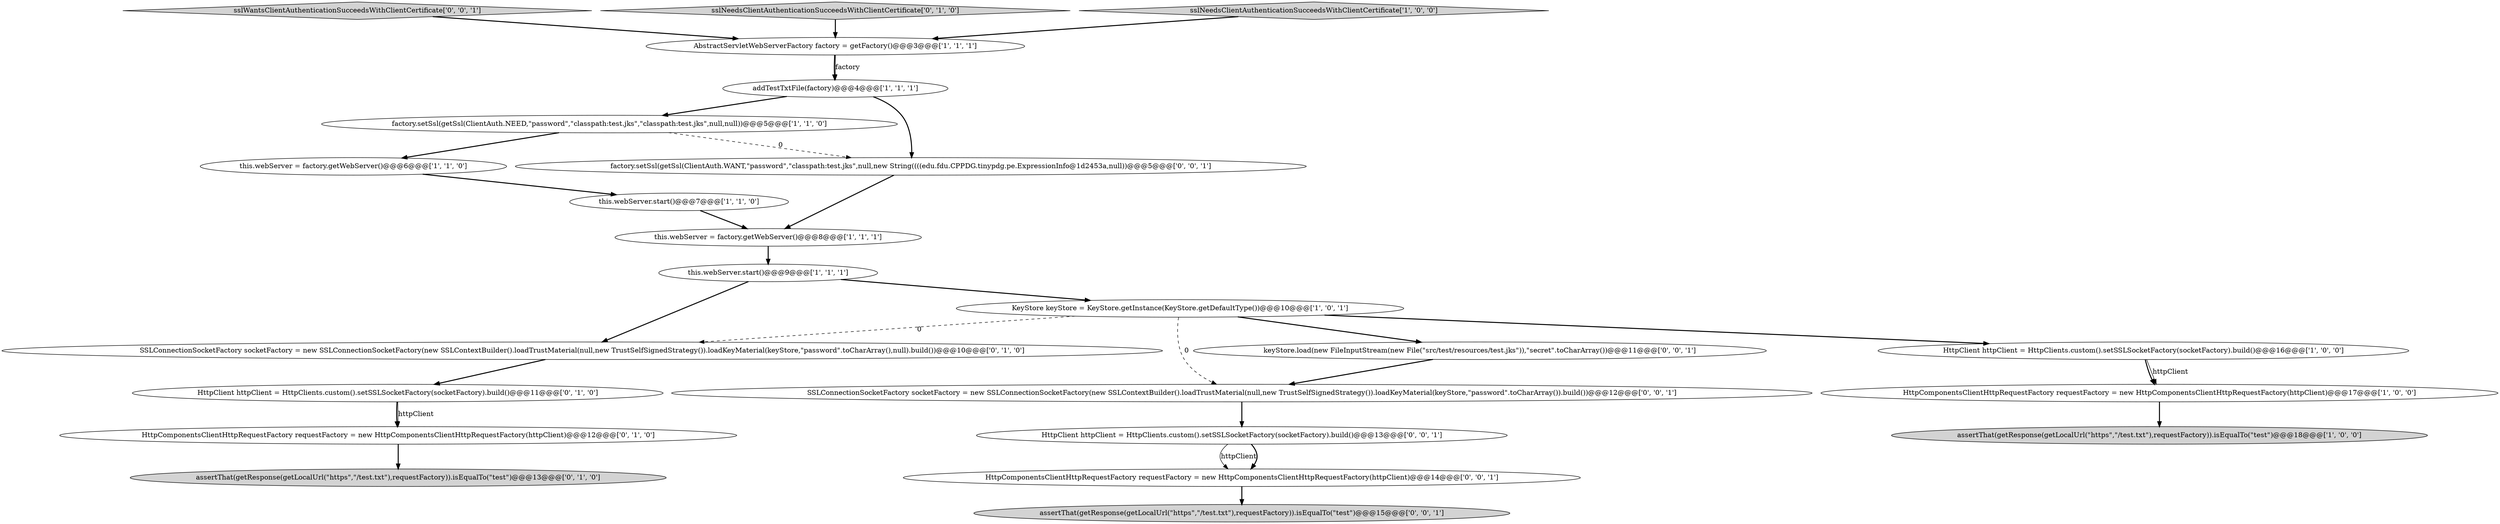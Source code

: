 digraph {
23 [style = filled, label = "SSLConnectionSocketFactory socketFactory = new SSLConnectionSocketFactory(new SSLContextBuilder().loadTrustMaterial(null,new TrustSelfSignedStrategy()).loadKeyMaterial(keyStore,\"password\".toCharArray()).build())@@@12@@@['0', '0', '1']", fillcolor = white, shape = ellipse image = "AAA0AAABBB3BBB"];
19 [style = filled, label = "HttpClient httpClient = HttpClients.custom().setSSLSocketFactory(socketFactory).build()@@@13@@@['0', '0', '1']", fillcolor = white, shape = ellipse image = "AAA0AAABBB3BBB"];
3 [style = filled, label = "factory.setSsl(getSsl(ClientAuth.NEED,\"password\",\"classpath:test.jks\",\"classpath:test.jks\",null,null))@@@5@@@['1', '1', '0']", fillcolor = white, shape = ellipse image = "AAA0AAABBB1BBB"];
5 [style = filled, label = "this.webServer = factory.getWebServer()@@@8@@@['1', '1', '1']", fillcolor = white, shape = ellipse image = "AAA0AAABBB1BBB"];
9 [style = filled, label = "assertThat(getResponse(getLocalUrl(\"https\",\"/test.txt\"),requestFactory)).isEqualTo(\"test\")@@@18@@@['1', '0', '0']", fillcolor = lightgray, shape = ellipse image = "AAA0AAABBB1BBB"];
16 [style = filled, label = "SSLConnectionSocketFactory socketFactory = new SSLConnectionSocketFactory(new SSLContextBuilder().loadTrustMaterial(null,new TrustSelfSignedStrategy()).loadKeyMaterial(keyStore,\"password\".toCharArray(),null).build())@@@10@@@['0', '1', '0']", fillcolor = white, shape = ellipse image = "AAA1AAABBB2BBB"];
0 [style = filled, label = "this.webServer = factory.getWebServer()@@@6@@@['1', '1', '0']", fillcolor = white, shape = ellipse image = "AAA0AAABBB1BBB"];
6 [style = filled, label = "addTestTxtFile(factory)@@@4@@@['1', '1', '1']", fillcolor = white, shape = ellipse image = "AAA0AAABBB1BBB"];
20 [style = filled, label = "factory.setSsl(getSsl(ClientAuth.WANT,\"password\",\"classpath:test.jks\",null,new String((((edu.fdu.CPPDG.tinypdg.pe.ExpressionInfo@1d2453a,null))@@@5@@@['0', '0', '1']", fillcolor = white, shape = ellipse image = "AAA0AAABBB3BBB"];
8 [style = filled, label = "HttpComponentsClientHttpRequestFactory requestFactory = new HttpComponentsClientHttpRequestFactory(httpClient)@@@17@@@['1', '0', '0']", fillcolor = white, shape = ellipse image = "AAA0AAABBB1BBB"];
4 [style = filled, label = "this.webServer.start()@@@7@@@['1', '1', '0']", fillcolor = white, shape = ellipse image = "AAA0AAABBB1BBB"];
18 [style = filled, label = "HttpComponentsClientHttpRequestFactory requestFactory = new HttpComponentsClientHttpRequestFactory(httpClient)@@@14@@@['0', '0', '1']", fillcolor = white, shape = ellipse image = "AAA0AAABBB3BBB"];
21 [style = filled, label = "sslWantsClientAuthenticationSucceedsWithClientCertificate['0', '0', '1']", fillcolor = lightgray, shape = diamond image = "AAA0AAABBB3BBB"];
14 [style = filled, label = "sslNeedsClientAuthenticationSucceedsWithClientCertificate['0', '1', '0']", fillcolor = lightgray, shape = diamond image = "AAA0AAABBB2BBB"];
17 [style = filled, label = "keyStore.load(new FileInputStream(new File(\"src/test/resources/test.jks\")),\"secret\".toCharArray())@@@11@@@['0', '0', '1']", fillcolor = white, shape = ellipse image = "AAA0AAABBB3BBB"];
10 [style = filled, label = "AbstractServletWebServerFactory factory = getFactory()@@@3@@@['1', '1', '1']", fillcolor = white, shape = ellipse image = "AAA0AAABBB1BBB"];
1 [style = filled, label = "HttpClient httpClient = HttpClients.custom().setSSLSocketFactory(socketFactory).build()@@@16@@@['1', '0', '0']", fillcolor = white, shape = ellipse image = "AAA0AAABBB1BBB"];
2 [style = filled, label = "sslNeedsClientAuthenticationSucceedsWithClientCertificate['1', '0', '0']", fillcolor = lightgray, shape = diamond image = "AAA0AAABBB1BBB"];
15 [style = filled, label = "HttpComponentsClientHttpRequestFactory requestFactory = new HttpComponentsClientHttpRequestFactory(httpClient)@@@12@@@['0', '1', '0']", fillcolor = white, shape = ellipse image = "AAA0AAABBB2BBB"];
22 [style = filled, label = "assertThat(getResponse(getLocalUrl(\"https\",\"/test.txt\"),requestFactory)).isEqualTo(\"test\")@@@15@@@['0', '0', '1']", fillcolor = lightgray, shape = ellipse image = "AAA0AAABBB3BBB"];
7 [style = filled, label = "KeyStore keyStore = KeyStore.getInstance(KeyStore.getDefaultType())@@@10@@@['1', '0', '1']", fillcolor = white, shape = ellipse image = "AAA0AAABBB1BBB"];
12 [style = filled, label = "HttpClient httpClient = HttpClients.custom().setSSLSocketFactory(socketFactory).build()@@@11@@@['0', '1', '0']", fillcolor = white, shape = ellipse image = "AAA0AAABBB2BBB"];
11 [style = filled, label = "this.webServer.start()@@@9@@@['1', '1', '1']", fillcolor = white, shape = ellipse image = "AAA0AAABBB1BBB"];
13 [style = filled, label = "assertThat(getResponse(getLocalUrl(\"https\",\"/test.txt\"),requestFactory)).isEqualTo(\"test\")@@@13@@@['0', '1', '0']", fillcolor = lightgray, shape = ellipse image = "AAA0AAABBB2BBB"];
3->20 [style = dashed, label="0"];
0->4 [style = bold, label=""];
8->9 [style = bold, label=""];
23->19 [style = bold, label=""];
10->6 [style = bold, label=""];
18->22 [style = bold, label=""];
12->15 [style = bold, label=""];
20->5 [style = bold, label=""];
4->5 [style = bold, label=""];
12->15 [style = solid, label="httpClient"];
1->8 [style = bold, label=""];
2->10 [style = bold, label=""];
11->16 [style = bold, label=""];
6->20 [style = bold, label=""];
21->10 [style = bold, label=""];
11->7 [style = bold, label=""];
16->12 [style = bold, label=""];
1->8 [style = solid, label="httpClient"];
7->23 [style = dashed, label="0"];
19->18 [style = solid, label="httpClient"];
5->11 [style = bold, label=""];
3->0 [style = bold, label=""];
10->6 [style = solid, label="factory"];
6->3 [style = bold, label=""];
15->13 [style = bold, label=""];
17->23 [style = bold, label=""];
7->17 [style = bold, label=""];
7->16 [style = dashed, label="0"];
7->1 [style = bold, label=""];
14->10 [style = bold, label=""];
19->18 [style = bold, label=""];
}
